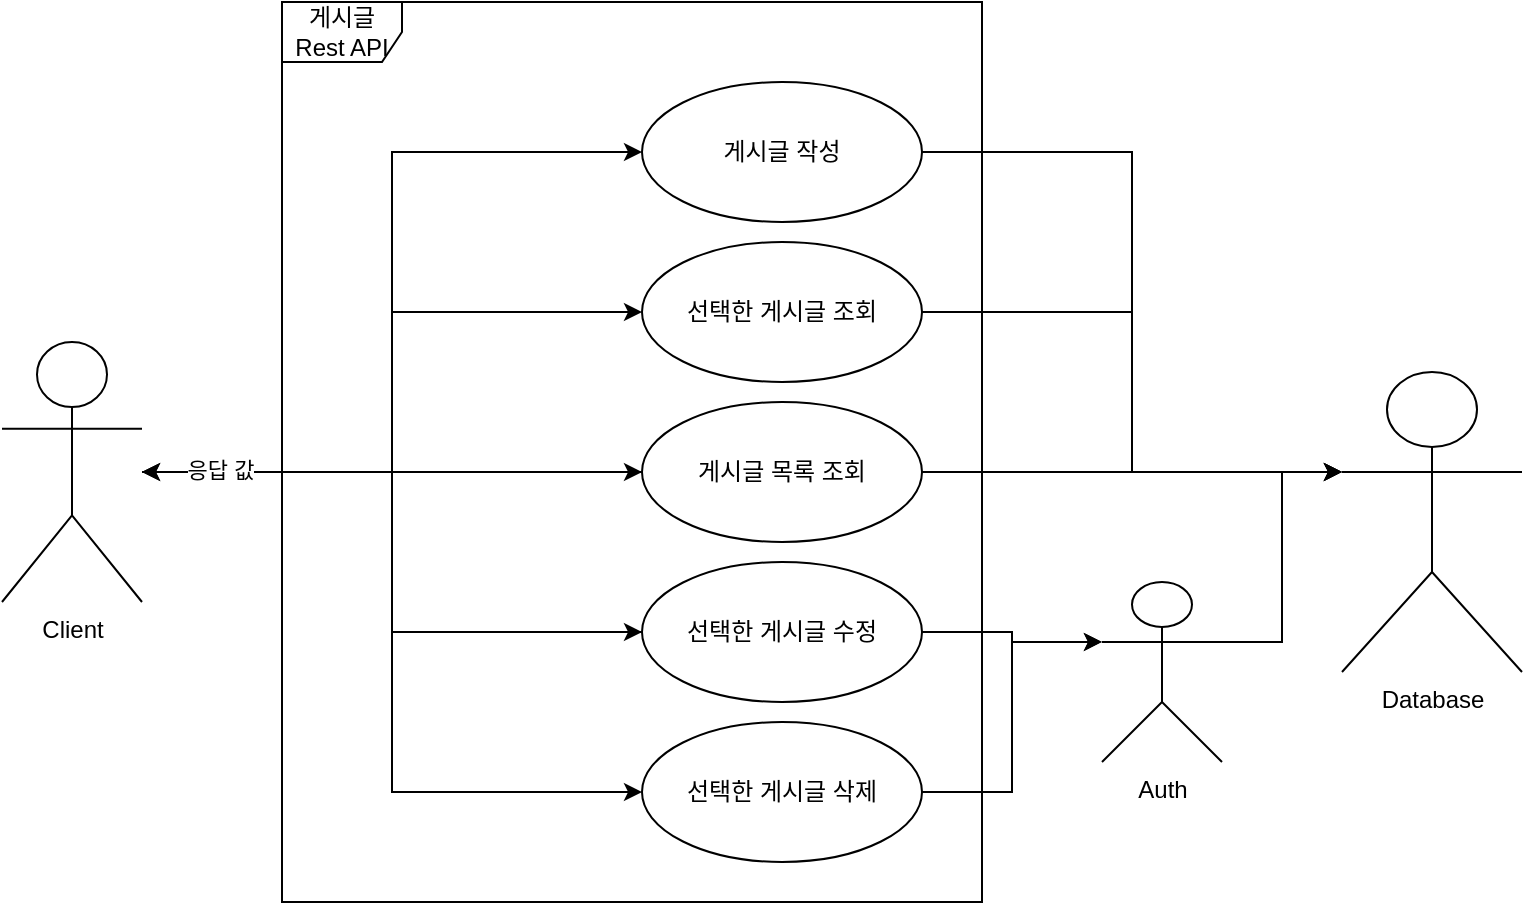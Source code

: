 <mxfile version="22.0.8" type="device">
  <diagram name="페이지-1" id="sjKX_qMRQAdjIj7NiZx-">
    <mxGraphModel dx="1239" dy="1146" grid="1" gridSize="10" guides="1" tooltips="1" connect="1" arrows="1" fold="1" page="1" pageScale="1" pageWidth="827" pageHeight="1169" math="0" shadow="0">
      <root>
        <mxCell id="0" />
        <mxCell id="1" parent="0" />
        <mxCell id="fz58r6z3J6_KeizlAf2z-17" style="edgeStyle=orthogonalEdgeStyle;rounded=0;orthogonalLoop=1;jettySize=auto;html=1;entryX=0;entryY=0.5;entryDx=0;entryDy=0;" edge="1" parent="1" source="fz58r6z3J6_KeizlAf2z-1" target="fz58r6z3J6_KeizlAf2z-2">
          <mxGeometry relative="1" as="geometry" />
        </mxCell>
        <mxCell id="fz58r6z3J6_KeizlAf2z-19" style="edgeStyle=orthogonalEdgeStyle;rounded=0;orthogonalLoop=1;jettySize=auto;html=1;entryX=0;entryY=0.5;entryDx=0;entryDy=0;" edge="1" parent="1" source="fz58r6z3J6_KeizlAf2z-1" target="fz58r6z3J6_KeizlAf2z-13">
          <mxGeometry relative="1" as="geometry" />
        </mxCell>
        <mxCell id="fz58r6z3J6_KeizlAf2z-32" style="edgeStyle=orthogonalEdgeStyle;rounded=0;orthogonalLoop=1;jettySize=auto;html=1;entryX=0;entryY=0.5;entryDx=0;entryDy=0;" edge="1" parent="1" source="fz58r6z3J6_KeizlAf2z-1" target="fz58r6z3J6_KeizlAf2z-15">
          <mxGeometry relative="1" as="geometry" />
        </mxCell>
        <mxCell id="fz58r6z3J6_KeizlAf2z-40" style="edgeStyle=orthogonalEdgeStyle;rounded=0;orthogonalLoop=1;jettySize=auto;html=1;entryX=0;entryY=0.5;entryDx=0;entryDy=0;" edge="1" parent="1" source="fz58r6z3J6_KeizlAf2z-1" target="fz58r6z3J6_KeizlAf2z-14">
          <mxGeometry relative="1" as="geometry" />
        </mxCell>
        <mxCell id="fz58r6z3J6_KeizlAf2z-41" style="edgeStyle=orthogonalEdgeStyle;rounded=0;orthogonalLoop=1;jettySize=auto;html=1;entryX=0;entryY=0.5;entryDx=0;entryDy=0;" edge="1" parent="1" source="fz58r6z3J6_KeizlAf2z-1" target="fz58r6z3J6_KeizlAf2z-12">
          <mxGeometry relative="1" as="geometry" />
        </mxCell>
        <mxCell id="fz58r6z3J6_KeizlAf2z-1" value="Client" style="shape=umlActor;verticalLabelPosition=bottom;verticalAlign=top;html=1;" vertex="1" parent="1">
          <mxGeometry x="40" y="570" width="70" height="130" as="geometry" />
        </mxCell>
        <mxCell id="fz58r6z3J6_KeizlAf2z-2" value="게시글 작성" style="ellipse;whiteSpace=wrap;html=1;" vertex="1" parent="1">
          <mxGeometry x="360" y="440" width="140" height="70" as="geometry" />
        </mxCell>
        <mxCell id="fz58r6z3J6_KeizlAf2z-12" value="선택한 게시글 조회" style="ellipse;whiteSpace=wrap;html=1;" vertex="1" parent="1">
          <mxGeometry x="360" y="520" width="140" height="70" as="geometry" />
        </mxCell>
        <mxCell id="fz58r6z3J6_KeizlAf2z-42" style="edgeStyle=orthogonalEdgeStyle;rounded=0;orthogonalLoop=1;jettySize=auto;html=1;" edge="1" parent="1" source="fz58r6z3J6_KeizlAf2z-13">
          <mxGeometry relative="1" as="geometry">
            <mxPoint x="110" y="635" as="targetPoint" />
          </mxGeometry>
        </mxCell>
        <mxCell id="fz58r6z3J6_KeizlAf2z-13" value="게시글 목록 조회" style="ellipse;whiteSpace=wrap;html=1;" vertex="1" parent="1">
          <mxGeometry x="360" y="600" width="140" height="70" as="geometry" />
        </mxCell>
        <mxCell id="fz58r6z3J6_KeizlAf2z-43" style="edgeStyle=orthogonalEdgeStyle;rounded=0;orthogonalLoop=1;jettySize=auto;html=1;" edge="1" parent="1" source="fz58r6z3J6_KeizlAf2z-14" target="fz58r6z3J6_KeizlAf2z-1">
          <mxGeometry relative="1" as="geometry" />
        </mxCell>
        <mxCell id="fz58r6z3J6_KeizlAf2z-60" value="응답 값" style="edgeLabel;html=1;align=center;verticalAlign=middle;resizable=0;points=[];" vertex="1" connectable="0" parent="fz58r6z3J6_KeizlAf2z-43">
          <mxGeometry x="0.764" y="-1" relative="1" as="geometry">
            <mxPoint as="offset" />
          </mxGeometry>
        </mxCell>
        <mxCell id="fz58r6z3J6_KeizlAf2z-14" value="선택한 게시글 수정" style="ellipse;whiteSpace=wrap;html=1;" vertex="1" parent="1">
          <mxGeometry x="360" y="680" width="140" height="70" as="geometry" />
        </mxCell>
        <mxCell id="fz58r6z3J6_KeizlAf2z-15" value="선택한 게시글 삭제" style="ellipse;whiteSpace=wrap;html=1;" vertex="1" parent="1">
          <mxGeometry x="360" y="760" width="140" height="70" as="geometry" />
        </mxCell>
        <mxCell id="fz58r6z3J6_KeizlAf2z-16" value="게시글 Rest API" style="shape=umlFrame;whiteSpace=wrap;html=1;pointerEvents=0;" vertex="1" parent="1">
          <mxGeometry x="180" y="400" width="350" height="450" as="geometry" />
        </mxCell>
        <mxCell id="fz58r6z3J6_KeizlAf2z-22" value="Database" style="shape=umlActor;verticalLabelPosition=bottom;verticalAlign=top;html=1;" vertex="1" parent="1">
          <mxGeometry x="710" y="585" width="90" height="150" as="geometry" />
        </mxCell>
        <mxCell id="fz58r6z3J6_KeizlAf2z-49" style="edgeStyle=orthogonalEdgeStyle;rounded=0;orthogonalLoop=1;jettySize=auto;html=1;entryX=0;entryY=0.333;entryDx=0;entryDy=0;entryPerimeter=0;" edge="1" parent="1" source="fz58r6z3J6_KeizlAf2z-2" target="fz58r6z3J6_KeizlAf2z-22">
          <mxGeometry relative="1" as="geometry">
            <mxPoint x="630" y="570" as="targetPoint" />
          </mxGeometry>
        </mxCell>
        <mxCell id="fz58r6z3J6_KeizlAf2z-52" style="edgeStyle=orthogonalEdgeStyle;rounded=0;orthogonalLoop=1;jettySize=auto;html=1;entryX=0;entryY=0.333;entryDx=0;entryDy=0;entryPerimeter=0;" edge="1" parent="1" source="fz58r6z3J6_KeizlAf2z-13" target="fz58r6z3J6_KeizlAf2z-22">
          <mxGeometry relative="1" as="geometry" />
        </mxCell>
        <mxCell id="fz58r6z3J6_KeizlAf2z-53" style="edgeStyle=orthogonalEdgeStyle;rounded=0;orthogonalLoop=1;jettySize=auto;html=1;entryX=0;entryY=0.333;entryDx=0;entryDy=0;entryPerimeter=0;" edge="1" parent="1" source="fz58r6z3J6_KeizlAf2z-12" target="fz58r6z3J6_KeizlAf2z-22">
          <mxGeometry relative="1" as="geometry" />
        </mxCell>
        <mxCell id="fz58r6z3J6_KeizlAf2z-54" style="edgeStyle=orthogonalEdgeStyle;rounded=0;orthogonalLoop=1;jettySize=auto;html=1;entryX=0;entryY=0.333;entryDx=0;entryDy=0;entryPerimeter=0;" edge="1" parent="1" source="fz58r6z3J6_KeizlAf2z-14" target="fz58r6z3J6_KeizlAf2z-57">
          <mxGeometry relative="1" as="geometry">
            <mxPoint x="620" y="730" as="targetPoint" />
          </mxGeometry>
        </mxCell>
        <mxCell id="fz58r6z3J6_KeizlAf2z-55" style="edgeStyle=orthogonalEdgeStyle;rounded=0;orthogonalLoop=1;jettySize=auto;html=1;entryX=0;entryY=0.333;entryDx=0;entryDy=0;entryPerimeter=0;" edge="1" parent="1" source="fz58r6z3J6_KeizlAf2z-15" target="fz58r6z3J6_KeizlAf2z-57">
          <mxGeometry relative="1" as="geometry" />
        </mxCell>
        <mxCell id="fz58r6z3J6_KeizlAf2z-57" value="Auth" style="shape=umlActor;verticalLabelPosition=bottom;verticalAlign=top;html=1;" vertex="1" parent="1">
          <mxGeometry x="590" y="690" width="60" height="90" as="geometry" />
        </mxCell>
        <mxCell id="fz58r6z3J6_KeizlAf2z-59" style="edgeStyle=orthogonalEdgeStyle;rounded=0;orthogonalLoop=1;jettySize=auto;html=1;entryX=0;entryY=0.333;entryDx=0;entryDy=0;entryPerimeter=0;exitX=1;exitY=0.333;exitDx=0;exitDy=0;exitPerimeter=0;" edge="1" parent="1" source="fz58r6z3J6_KeizlAf2z-57" target="fz58r6z3J6_KeizlAf2z-22">
          <mxGeometry relative="1" as="geometry" />
        </mxCell>
      </root>
    </mxGraphModel>
  </diagram>
</mxfile>
